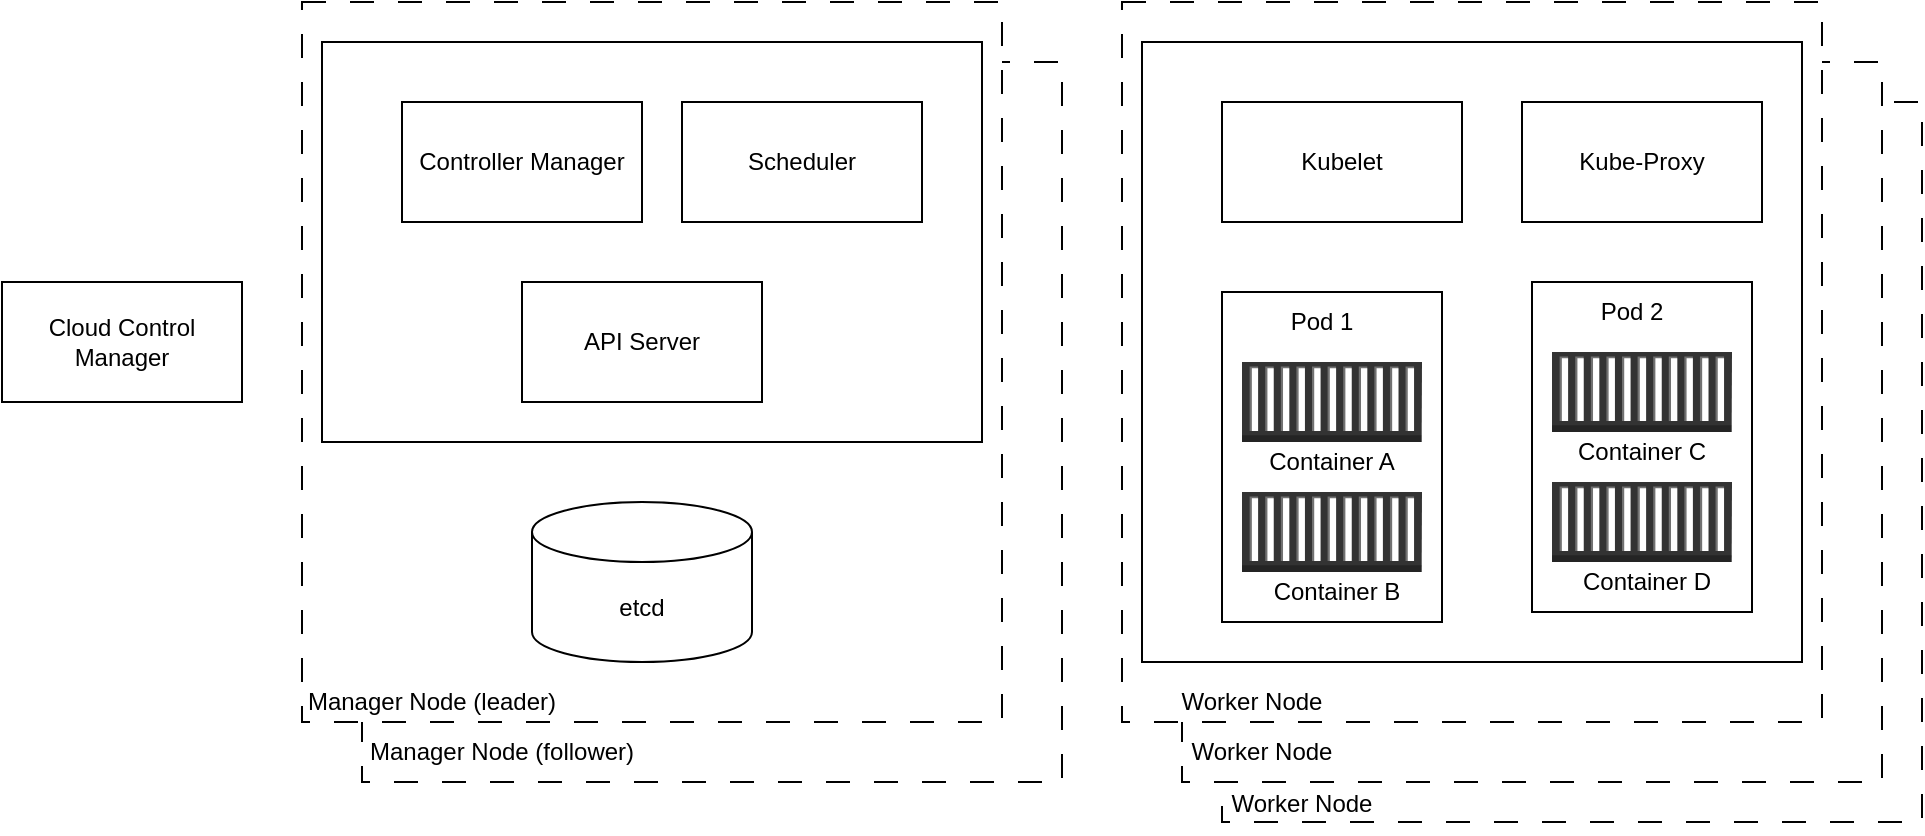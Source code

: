 <mxfile version="24.2.2" type="github">
  <diagram name="Page-1" id="KE2XAD2Ir7j8X4anEEsy">
    <mxGraphModel dx="1777" dy="492" grid="1" gridSize="10" guides="1" tooltips="1" connect="1" arrows="1" fold="1" page="1" pageScale="1" pageWidth="823" pageHeight="365" math="0" shadow="0">
      <root>
        <mxCell id="0" />
        <mxCell id="1" parent="0" />
        <mxCell id="Wu7ybnI10iM_iEfkrrV3-21" value="" style="rounded=0;whiteSpace=wrap;html=1;dashed=1;dashPattern=12 12;" vertex="1" parent="1">
          <mxGeometry x="600" y="80" width="350" height="360" as="geometry" />
        </mxCell>
        <mxCell id="Wu7ybnI10iM_iEfkrrV3-9" value="" style="rounded=0;whiteSpace=wrap;html=1;dashed=1;dashPattern=12 12;" vertex="1" parent="1">
          <mxGeometry x="170" y="60" width="350" height="360" as="geometry" />
        </mxCell>
        <mxCell id="Wu7ybnI10iM_iEfkrrV3-7" value="" style="rounded=0;whiteSpace=wrap;html=1;dashed=1;dashPattern=12 12;" vertex="1" parent="1">
          <mxGeometry x="140" y="30" width="350" height="360" as="geometry" />
        </mxCell>
        <mxCell id="Wu7ybnI10iM_iEfkrrV3-1" value="" style="rounded=0;whiteSpace=wrap;html=1;" vertex="1" parent="1">
          <mxGeometry x="150" y="50" width="330" height="200" as="geometry" />
        </mxCell>
        <mxCell id="Wu7ybnI10iM_iEfkrrV3-2" value="Controller Manager" style="rounded=0;whiteSpace=wrap;html=1;" vertex="1" parent="1">
          <mxGeometry x="190" y="80" width="120" height="60" as="geometry" />
        </mxCell>
        <mxCell id="Wu7ybnI10iM_iEfkrrV3-3" value="Scheduler" style="rounded=0;whiteSpace=wrap;html=1;" vertex="1" parent="1">
          <mxGeometry x="330" y="80" width="120" height="60" as="geometry" />
        </mxCell>
        <mxCell id="Wu7ybnI10iM_iEfkrrV3-4" value="API Server" style="rounded=0;whiteSpace=wrap;html=1;" vertex="1" parent="1">
          <mxGeometry x="250" y="170" width="120" height="60" as="geometry" />
        </mxCell>
        <mxCell id="Wu7ybnI10iM_iEfkrrV3-5" value="Cloud Control Manager" style="rounded=0;whiteSpace=wrap;html=1;" vertex="1" parent="1">
          <mxGeometry x="-10" y="170" width="120" height="60" as="geometry" />
        </mxCell>
        <mxCell id="Wu7ybnI10iM_iEfkrrV3-6" value="etcd" style="shape=cylinder3;whiteSpace=wrap;html=1;boundedLbl=1;backgroundOutline=1;size=15;" vertex="1" parent="1">
          <mxGeometry x="255" y="280" width="110" height="80" as="geometry" />
        </mxCell>
        <mxCell id="Wu7ybnI10iM_iEfkrrV3-10" value="Manager Node (leader)" style="text;html=1;align=center;verticalAlign=middle;whiteSpace=wrap;rounded=0;" vertex="1" parent="1">
          <mxGeometry x="140" y="365" width="130" height="30" as="geometry" />
        </mxCell>
        <mxCell id="Wu7ybnI10iM_iEfkrrV3-11" value="Manager Node (follower)" style="text;html=1;align=center;verticalAlign=middle;whiteSpace=wrap;rounded=0;" vertex="1" parent="1">
          <mxGeometry x="170" y="390" width="140" height="30" as="geometry" />
        </mxCell>
        <mxCell id="Wu7ybnI10iM_iEfkrrV3-12" value="" style="rounded=0;whiteSpace=wrap;html=1;dashed=1;dashPattern=12 12;" vertex="1" parent="1">
          <mxGeometry x="580" y="60" width="350" height="360" as="geometry" />
        </mxCell>
        <mxCell id="Wu7ybnI10iM_iEfkrrV3-13" value="" style="rounded=0;whiteSpace=wrap;html=1;dashed=1;dashPattern=12 12;" vertex="1" parent="1">
          <mxGeometry x="550" y="30" width="350" height="360" as="geometry" />
        </mxCell>
        <mxCell id="Wu7ybnI10iM_iEfkrrV3-14" value="" style="rounded=0;whiteSpace=wrap;html=1;" vertex="1" parent="1">
          <mxGeometry x="560" y="50" width="330" height="310" as="geometry" />
        </mxCell>
        <mxCell id="Wu7ybnI10iM_iEfkrrV3-15" value="Kubelet" style="rounded=0;whiteSpace=wrap;html=1;" vertex="1" parent="1">
          <mxGeometry x="600" y="80" width="120" height="60" as="geometry" />
        </mxCell>
        <mxCell id="Wu7ybnI10iM_iEfkrrV3-16" value="Kube-Proxy" style="rounded=0;whiteSpace=wrap;html=1;" vertex="1" parent="1">
          <mxGeometry x="750" y="80" width="120" height="60" as="geometry" />
        </mxCell>
        <mxCell id="Wu7ybnI10iM_iEfkrrV3-17" value="" style="rounded=0;whiteSpace=wrap;html=1;" vertex="1" parent="1">
          <mxGeometry x="600" y="175" width="110" height="165" as="geometry" />
        </mxCell>
        <mxCell id="Wu7ybnI10iM_iEfkrrV3-19" value="Worker Node" style="text;html=1;align=center;verticalAlign=middle;whiteSpace=wrap;rounded=0;" vertex="1" parent="1">
          <mxGeometry x="550" y="365" width="130" height="30" as="geometry" />
        </mxCell>
        <mxCell id="Wu7ybnI10iM_iEfkrrV3-20" value="Worker Node" style="text;html=1;align=center;verticalAlign=middle;whiteSpace=wrap;rounded=0;" vertex="1" parent="1">
          <mxGeometry x="550" y="390" width="140" height="30" as="geometry" />
        </mxCell>
        <mxCell id="Wu7ybnI10iM_iEfkrrV3-22" value="Worker Node" style="text;html=1;align=center;verticalAlign=middle;whiteSpace=wrap;rounded=0;" vertex="1" parent="1">
          <mxGeometry x="570" y="416" width="140" height="30" as="geometry" />
        </mxCell>
        <mxCell id="Wu7ybnI10iM_iEfkrrV3-24" value="Pod 1" style="text;html=1;align=center;verticalAlign=middle;whiteSpace=wrap;rounded=0;" vertex="1" parent="1">
          <mxGeometry x="620" y="175" width="60" height="30" as="geometry" />
        </mxCell>
        <mxCell id="Wu7ybnI10iM_iEfkrrV3-26" value="" style="outlineConnect=0;dashed=0;verticalLabelPosition=bottom;verticalAlign=top;align=center;html=1;shape=mxgraph.aws3.ec2_compute_container;fillColor=#333333;gradientColor=none;" vertex="1" parent="1">
          <mxGeometry x="610" y="210" width="90" height="40" as="geometry" />
        </mxCell>
        <mxCell id="Wu7ybnI10iM_iEfkrrV3-27" value="" style="outlineConnect=0;dashed=0;verticalLabelPosition=bottom;verticalAlign=top;align=center;html=1;shape=mxgraph.aws3.ec2_compute_container;fillColor=#333333;gradientColor=none;" vertex="1" parent="1">
          <mxGeometry x="610" y="275" width="90" height="40" as="geometry" />
        </mxCell>
        <mxCell id="Wu7ybnI10iM_iEfkrrV3-28" value="Container A" style="text;html=1;align=center;verticalAlign=middle;whiteSpace=wrap;rounded=0;" vertex="1" parent="1">
          <mxGeometry x="620" y="245" width="70" height="30" as="geometry" />
        </mxCell>
        <mxCell id="Wu7ybnI10iM_iEfkrrV3-29" value="Container B" style="text;html=1;align=center;verticalAlign=middle;whiteSpace=wrap;rounded=0;" vertex="1" parent="1">
          <mxGeometry x="620" y="310" width="75" height="30" as="geometry" />
        </mxCell>
        <mxCell id="Wu7ybnI10iM_iEfkrrV3-32" value="" style="rounded=0;whiteSpace=wrap;html=1;" vertex="1" parent="1">
          <mxGeometry x="755" y="170" width="110" height="165" as="geometry" />
        </mxCell>
        <mxCell id="Wu7ybnI10iM_iEfkrrV3-33" value="Pod 2" style="text;html=1;align=center;verticalAlign=middle;whiteSpace=wrap;rounded=0;" vertex="1" parent="1">
          <mxGeometry x="775" y="170" width="60" height="30" as="geometry" />
        </mxCell>
        <mxCell id="Wu7ybnI10iM_iEfkrrV3-34" value="" style="outlineConnect=0;dashed=0;verticalLabelPosition=bottom;verticalAlign=top;align=center;html=1;shape=mxgraph.aws3.ec2_compute_container;fillColor=#333333;gradientColor=none;" vertex="1" parent="1">
          <mxGeometry x="765" y="205" width="90" height="40" as="geometry" />
        </mxCell>
        <mxCell id="Wu7ybnI10iM_iEfkrrV3-35" value="" style="outlineConnect=0;dashed=0;verticalLabelPosition=bottom;verticalAlign=top;align=center;html=1;shape=mxgraph.aws3.ec2_compute_container;fillColor=#333333;gradientColor=none;" vertex="1" parent="1">
          <mxGeometry x="765" y="270" width="90" height="40" as="geometry" />
        </mxCell>
        <mxCell id="Wu7ybnI10iM_iEfkrrV3-36" value="Container C" style="text;html=1;align=center;verticalAlign=middle;whiteSpace=wrap;rounded=0;" vertex="1" parent="1">
          <mxGeometry x="775" y="240" width="70" height="30" as="geometry" />
        </mxCell>
        <mxCell id="Wu7ybnI10iM_iEfkrrV3-37" value="Container D" style="text;html=1;align=center;verticalAlign=middle;whiteSpace=wrap;rounded=0;" vertex="1" parent="1">
          <mxGeometry x="775" y="305" width="75" height="30" as="geometry" />
        </mxCell>
      </root>
    </mxGraphModel>
  </diagram>
</mxfile>
